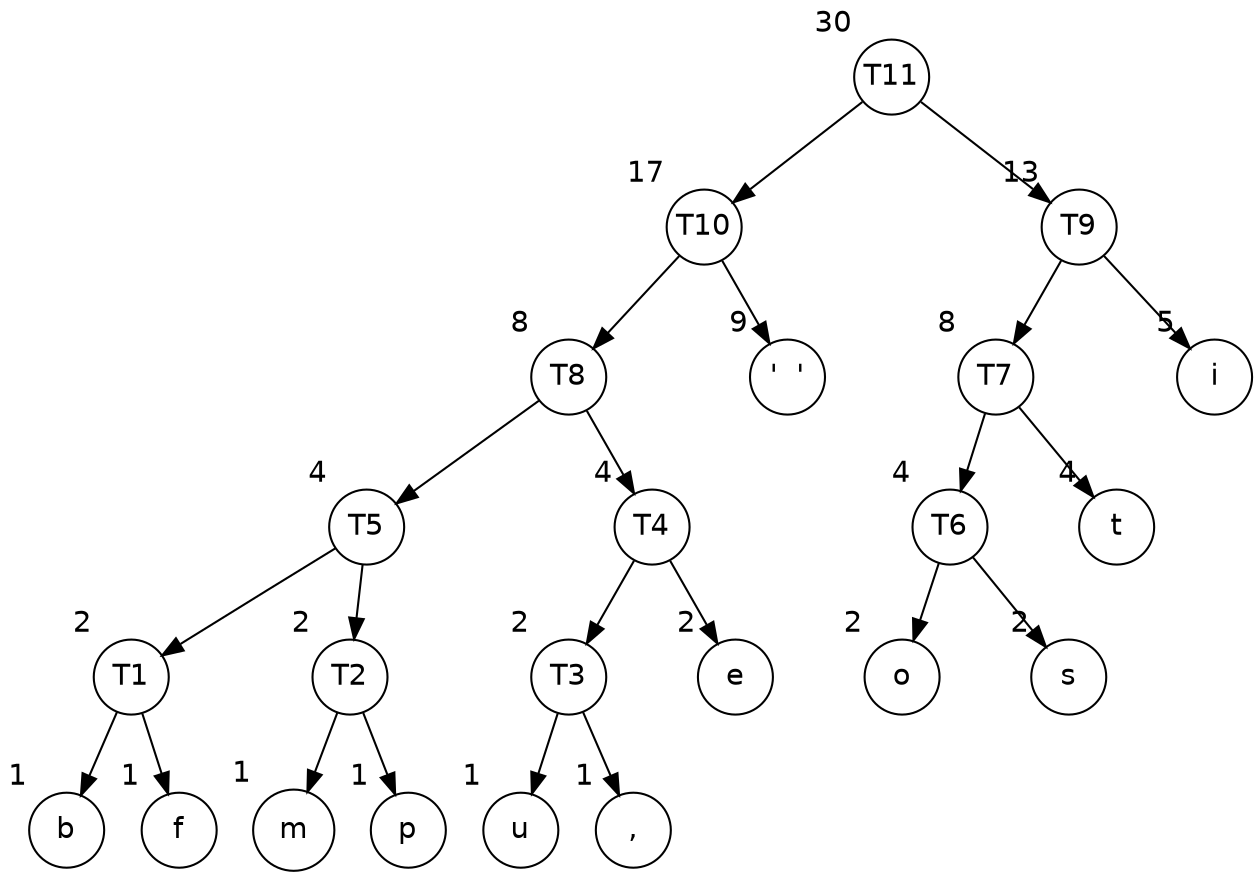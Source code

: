 digraph G {
	// this is for the quote, 'if it is to be, it is up to me'
	// letter frequencies: space: 9; 5: i; 4: t; 3: (none); 2: e, o, s; 1: b, f, m, p, u, comma

	graph [fontname = "Helvetica"];
	node [fontname = "Helvetica",shape=circle];
	edge [fontname = "Helvetica"];

	b [xlabel="1"]
	f [xlabel="1"]
	m [xlabel="1"]
	p [xlabel="1"]
	u [xlabel="1"]
	comma [label=",",xlabel="1"]
	e [xlabel="2"]
	o [xlabel="2"]
	s [xlabel="2"]
	t [xlabel="4"]
	i [xlabel="5"]
	space [label="'  '",xlabel="9",fixedsize=true,width=0.5]

	T1 [xlabel="2",fixedsize=true,width=0.5]
	T1 -> b
	T1 -> f

	T2 [xlabel="2",fixedsize=true,width=0.5]
	T2 -> m
	T2 -> p

	T3 [xlabel="2",fixedsize=true,width=0.5]
	T3 -> u
	T3 -> comma

	T4 [xlabel="4",fixedsize=true,width=0.5]
	T4 -> T3
	T4empty1 [label="", width=0.1, style=invis];
	T4 -> T4empty1 [style=invis];
	T4 -> e
	{rank=same T3 -> T4empty1 -> e [style=invis]};

	T5 [xlabel="4",fixedsize=true,width=0.5]
	T5 -> T1
	T5empty1 [label="", width=0.1, style=invis];
	T5 -> T2
	{rank=same T1 -> T5empty1 -> T2 [style=invis]};

	T6 [xlabel="4",fixedsize=true,width=0.5]
	T6 -> o
	T6empty1 [label="", width=0.1, style=invis];
	T6 -> T6empty1 [style=invis];
	T6empty2 [label="", width=0.1, style=invis];
	T6 -> T6empty2 [style=invis];
	T6 -> s
	{rank=same o -> T6empty1 -> s -> T6empty2 [style=invis]};

	T7 [xlabel="8",fixedsize=true,width=0.5]
	T7 -> T6
	T7empty1 [label="", width=0.1, style=invis];
	T7 -> T7empty1 [style=invis];
	T7 -> t
	T7empty2 [label="", width=0.1, style=invis];
	T7 -> T7empty2 [style=invis];
	{rank=same T6 -> T7empty1 -> t -> T7empty2 [style=invis]};
	
	T8 [xlabel="8",fixedsize=true,width=0.5]
	T8 -> T5
	T8empty1 [label="", width=0.1, style=invis];
	T8 -> T8empty1 [style=invis];
	T8empty2 [label="", width=0.1, style=invis];
	T8 -> T8empty2 [style=invis];
	T8empty3 [label="", width=0.1, style=invis];
	T8 -> T8empty3 [style=invis];
	T8 -> T4
	{rank=same T5 -> T8empty1 -> T8empty2 -> T8empty3 -> T4 [style=invis]};

	T9 [xlabel="13",fixedsize=true,width=0.5]
	T9 -> T7
	T9empty1 [label="", width=0.1, style=invis];
	T9 -> T9empty1 [style=invis];
	T9empty2 [label="", width=0.1, style=invis];
	T9 -> T9empty2 [style=invis];
	T9 -> i
	{rank=same T7 -> T9empty1 -> T9empty2 -> i [style=invis]};
	
	T10 [xlabel="17",fixedsize=true,width=0.5]
	T10 -> T8
	T10empty1 [label="", width=0.1, style=invis];
	T10 -> T10empty1 [style=invis];
	T10empty2 [label="", width=0.1, style=invis];
	T10 -> T10empty2 [style=invis];
	T10 -> space
	{rank=same T8 -> T10empty1 -> T10empty2 -> space [style=invis]};

	T11 [xlabel="30",fixedsize=true,width=0.5]
	T11 -> T10
	T11empty1 [label="", width=0.1, style=invis];
	T11 -> T11empty1 [style=invis];
	T11empty2 [label="", width=0.1, style=invis];
	T11 -> T11empty2 [style=invis];
	T11empty3 [label="", width=0.1, style=invis];
	T11 -> T11empty3 [style=invis];
	T11empty4 [label="", width=0.1, style=invis];
	T11 -> T11empty4 [style=invis];
	T11empty5 [label="", width=0.1, style=invis];
	T11 -> T11empty5 [style=invis];
	T11 -> T9
	{rank=same T10 -> T11empty1 -> T11empty2 -> T11empty3 -> T11empty4 -> T11empty5	-> T9 [style=invis]};

	{rank=same b -> f -> m -> p -> u -> comma [style=invis]};
	{rank=same T10 -> T9 [style=invis]};
	{rank=same T8 -> space -> T7 -> i [style=invis]};

	spacer1 [label="", width=0.1, style=invis];
	{rank=same e -> spacer1 -> o [style=invis]};
	spacer2 [label="", width=0.1, style=invis];
	spacer3 [label="", width=0.1, style=invis];
	{rank=same T2 -> spacer2 -> spacer3 -> T3 [style=invis]};
	spacer4 [label="", width=0.1, style=invis];
	{rank=same T1 -> spacer4 -> T2 [style=invis]};
}
